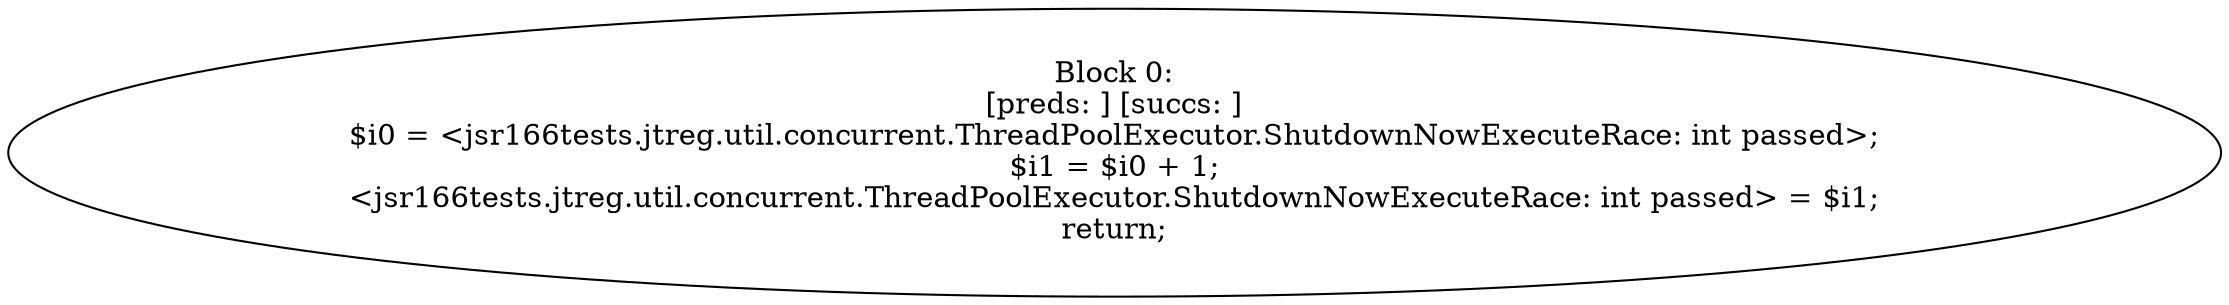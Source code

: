 digraph "unitGraph" {
    "Block 0:
[preds: ] [succs: ]
$i0 = <jsr166tests.jtreg.util.concurrent.ThreadPoolExecutor.ShutdownNowExecuteRace: int passed>;
$i1 = $i0 + 1;
<jsr166tests.jtreg.util.concurrent.ThreadPoolExecutor.ShutdownNowExecuteRace: int passed> = $i1;
return;
"
}
